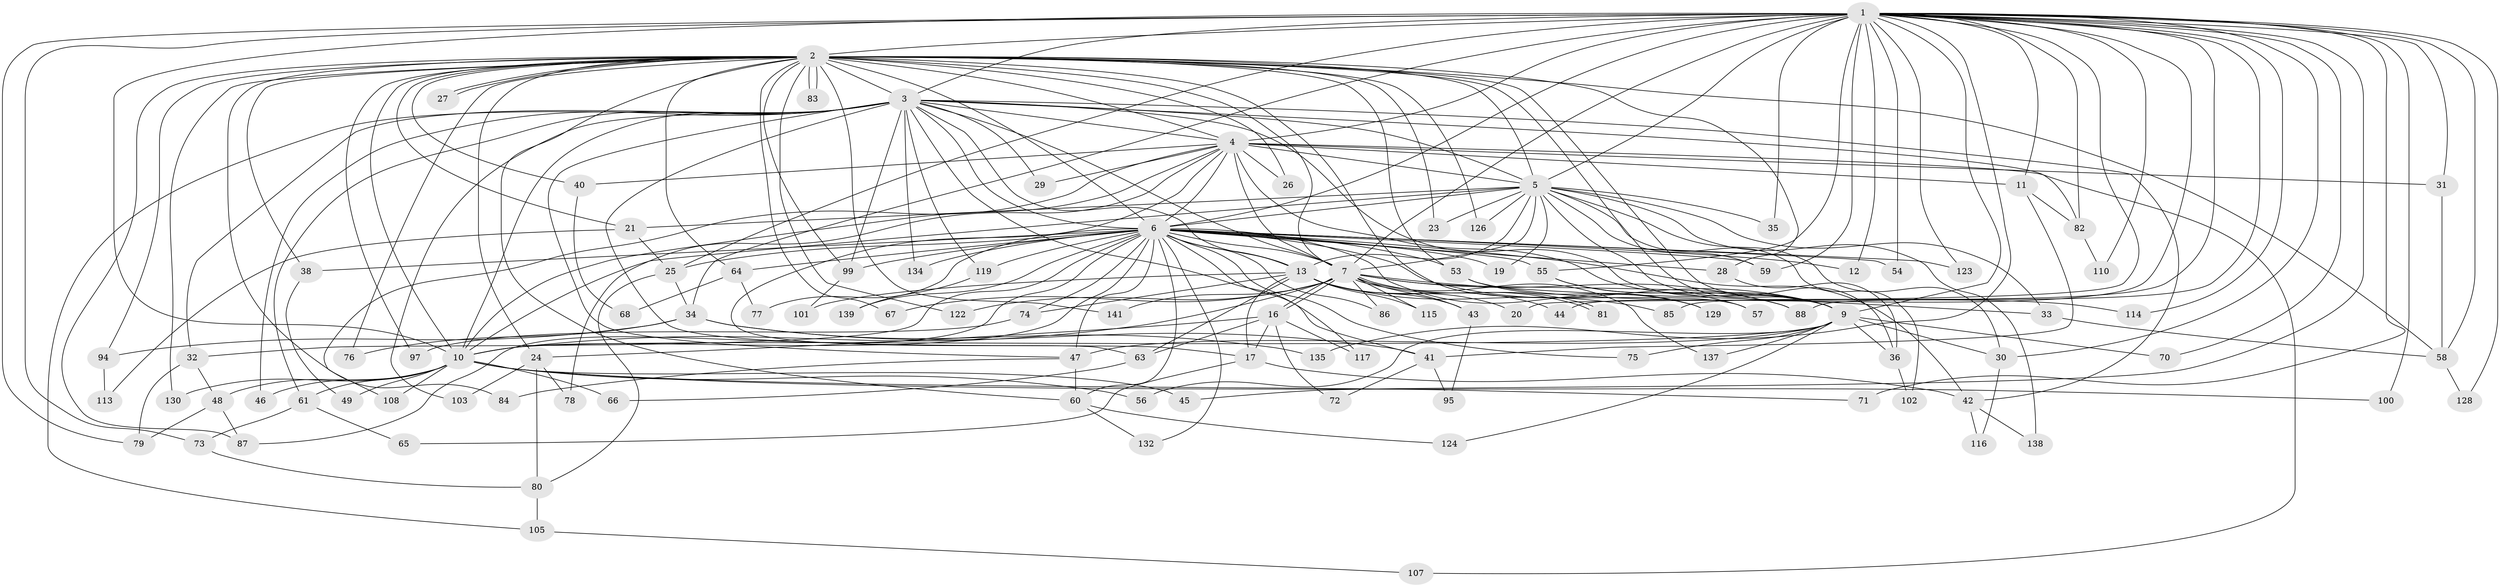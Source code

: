 // Generated by graph-tools (version 1.1) at 2025/51/02/27/25 19:51:49]
// undirected, 108 vertices, 253 edges
graph export_dot {
graph [start="1"]
  node [color=gray90,style=filled];
  1 [super="+8"];
  2 [super="+18"];
  3 [super="+51"];
  4 [super="+125"];
  5 [super="+106"];
  6 [super="+15"];
  7 [super="+93"];
  9 [super="+37"];
  10 [super="+14"];
  11 [super="+62"];
  12 [super="+89"];
  13 [super="+39"];
  16 [super="+22"];
  17;
  19;
  20;
  21;
  23;
  24;
  25 [super="+131"];
  26;
  27;
  28;
  29;
  30 [super="+109"];
  31 [super="+69"];
  32;
  33;
  34 [super="+121"];
  35;
  36 [super="+136"];
  38;
  40;
  41 [super="+50"];
  42 [super="+104"];
  43;
  44;
  45;
  46;
  47 [super="+52"];
  48;
  49;
  53;
  54;
  55;
  56;
  57;
  58 [super="+96"];
  59 [super="+91"];
  60 [super="+111"];
  61;
  63 [super="+127"];
  64 [super="+92"];
  65;
  66;
  67;
  68;
  70;
  71;
  72;
  73;
  74;
  75;
  76;
  77;
  78;
  79 [super="+133"];
  80 [super="+90"];
  81;
  82 [super="+98"];
  83;
  84;
  85;
  86;
  87 [super="+118"];
  88 [super="+120"];
  94;
  95;
  97;
  99 [super="+140"];
  100;
  101;
  102;
  103 [super="+112"];
  105;
  107;
  108;
  110;
  113;
  114;
  115;
  116;
  117;
  119;
  122;
  123;
  124;
  126;
  128;
  129;
  130;
  132;
  134;
  135;
  137;
  138;
  139;
  141;
  1 -- 2 [weight=2];
  1 -- 3 [weight=2];
  1 -- 4 [weight=2];
  1 -- 5 [weight=3];
  1 -- 6 [weight=2];
  1 -- 7 [weight=2];
  1 -- 9 [weight=2];
  1 -- 10 [weight=3];
  1 -- 11 [weight=2];
  1 -- 12 [weight=2];
  1 -- 20;
  1 -- 25;
  1 -- 44;
  1 -- 45;
  1 -- 54;
  1 -- 58;
  1 -- 70;
  1 -- 71;
  1 -- 79;
  1 -- 85;
  1 -- 88;
  1 -- 100;
  1 -- 110;
  1 -- 114;
  1 -- 123;
  1 -- 128;
  1 -- 135;
  1 -- 73;
  1 -- 82;
  1 -- 30;
  1 -- 31;
  1 -- 34 [weight=2];
  1 -- 35;
  1 -- 55;
  1 -- 59;
  2 -- 3 [weight=2];
  2 -- 4;
  2 -- 5;
  2 -- 6;
  2 -- 7;
  2 -- 9 [weight=2];
  2 -- 10 [weight=2];
  2 -- 21;
  2 -- 23;
  2 -- 24;
  2 -- 27;
  2 -- 27;
  2 -- 28;
  2 -- 36;
  2 -- 38;
  2 -- 40;
  2 -- 60;
  2 -- 64 [weight=2];
  2 -- 67;
  2 -- 76;
  2 -- 83;
  2 -- 83;
  2 -- 84;
  2 -- 94;
  2 -- 122;
  2 -- 97;
  2 -- 130;
  2 -- 99;
  2 -- 26;
  2 -- 141;
  2 -- 53;
  2 -- 87;
  2 -- 57;
  2 -- 58;
  2 -- 126;
  3 -- 4;
  3 -- 5;
  3 -- 6;
  3 -- 7;
  3 -- 9;
  3 -- 10;
  3 -- 13;
  3 -- 17;
  3 -- 29;
  3 -- 32;
  3 -- 42;
  3 -- 46;
  3 -- 47;
  3 -- 61;
  3 -- 99;
  3 -- 103 [weight=2];
  3 -- 105;
  3 -- 119;
  3 -- 134;
  3 -- 41;
  3 -- 82;
  4 -- 5 [weight=2];
  4 -- 6;
  4 -- 7;
  4 -- 9;
  4 -- 10;
  4 -- 26;
  4 -- 29;
  4 -- 31;
  4 -- 40;
  4 -- 63;
  4 -- 78;
  4 -- 107;
  4 -- 108;
  4 -- 11;
  5 -- 6;
  5 -- 7 [weight=2];
  5 -- 9;
  5 -- 10;
  5 -- 19;
  5 -- 21;
  5 -- 23;
  5 -- 30;
  5 -- 33;
  5 -- 35;
  5 -- 102;
  5 -- 126;
  5 -- 138;
  5 -- 13;
  5 -- 59;
  6 -- 7;
  6 -- 9;
  6 -- 10;
  6 -- 12;
  6 -- 13;
  6 -- 19;
  6 -- 25;
  6 -- 28;
  6 -- 32;
  6 -- 38;
  6 -- 47;
  6 -- 53;
  6 -- 54;
  6 -- 55;
  6 -- 59;
  6 -- 64;
  6 -- 74;
  6 -- 77;
  6 -- 86;
  6 -- 119;
  6 -- 123;
  6 -- 129;
  6 -- 132;
  6 -- 134;
  6 -- 139;
  6 -- 117;
  6 -- 42;
  6 -- 75;
  6 -- 60;
  6 -- 99;
  6 -- 87;
  7 -- 9;
  7 -- 10;
  7 -- 16;
  7 -- 16;
  7 -- 33;
  7 -- 43;
  7 -- 67;
  7 -- 81;
  7 -- 81;
  7 -- 86;
  7 -- 88;
  7 -- 115;
  7 -- 122;
  7 -- 137;
  7 -- 141;
  9 -- 10;
  9 -- 75;
  9 -- 124;
  9 -- 137;
  9 -- 70;
  9 -- 56;
  9 -- 36;
  9 -- 30;
  9 -- 47;
  10 -- 45;
  10 -- 46;
  10 -- 48;
  10 -- 49;
  10 -- 56;
  10 -- 61;
  10 -- 71;
  10 -- 100;
  10 -- 108;
  10 -- 130;
  10 -- 66;
  11 -- 41;
  11 -- 82;
  13 -- 17;
  13 -- 20;
  13 -- 44;
  13 -- 63;
  13 -- 74;
  13 -- 85;
  13 -- 101;
  13 -- 115;
  13 -- 43;
  16 -- 24;
  16 -- 72;
  16 -- 117;
  16 -- 17;
  16 -- 63;
  17 -- 65;
  17 -- 42;
  21 -- 113;
  21 -- 25;
  24 -- 78;
  24 -- 103;
  24 -- 80;
  25 -- 34;
  25 -- 80;
  28 -- 36;
  30 -- 116;
  31 -- 58;
  32 -- 48;
  32 -- 79;
  33 -- 58;
  34 -- 41;
  34 -- 76;
  34 -- 94;
  34 -- 135;
  36 -- 102;
  38 -- 49;
  40 -- 68;
  41 -- 72;
  41 -- 95;
  42 -- 116;
  42 -- 138;
  43 -- 95;
  47 -- 84;
  47 -- 60;
  48 -- 79;
  48 -- 87;
  53 -- 114;
  53 -- 129;
  55 -- 57;
  55 -- 88;
  58 -- 128;
  60 -- 132;
  60 -- 124;
  61 -- 65;
  61 -- 73;
  63 -- 66;
  64 -- 68;
  64 -- 77;
  73 -- 80;
  74 -- 97;
  80 -- 105;
  82 -- 110;
  94 -- 113;
  99 -- 101;
  105 -- 107;
  119 -- 139;
}
